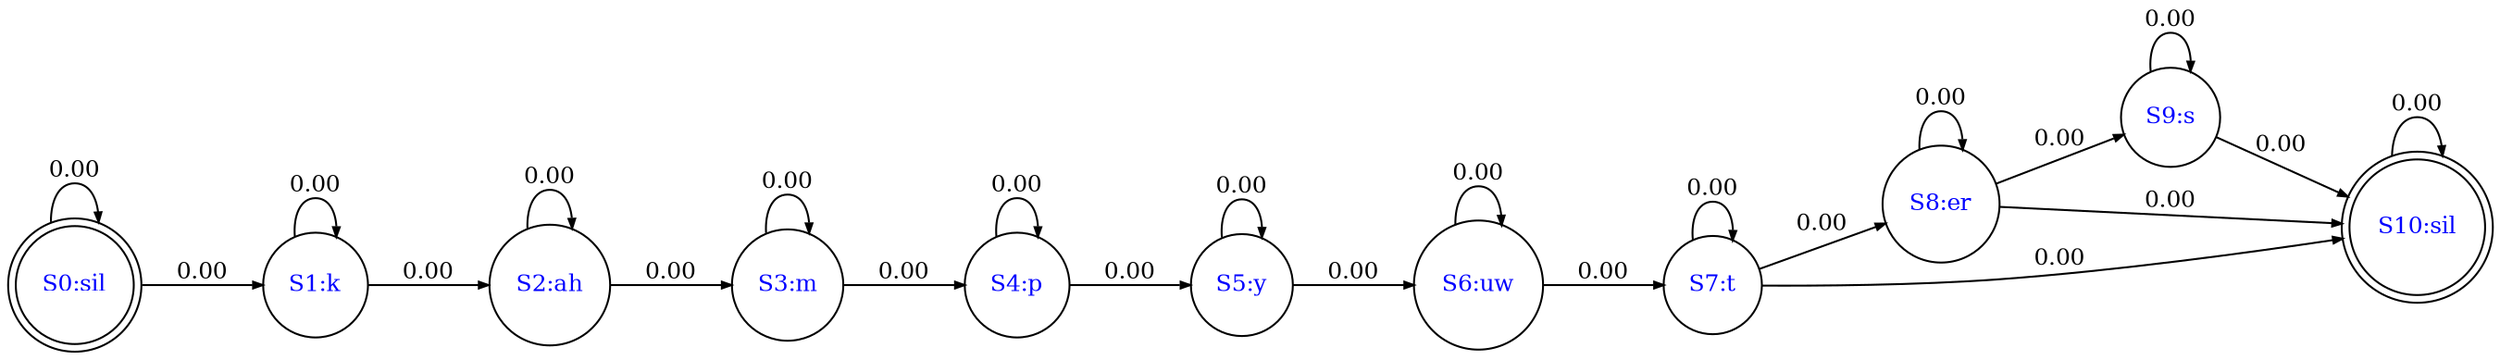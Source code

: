 digraph HMM {
	rank=same rankdir=LR size=20 splines=true
	node [fillcolor=blue fontcolor=blue fontsize=12 group=base shape=circle]
	edge [arrowsize=0.5 fontsize=12]
	S1 [label="S1:k"]
	S2 [label="S2:ah"]
	S3 [label="S3:m"]
	S4 [label="S4:p"]
	S5 [label="S5:y"]
	S6 [label="S6:uw"]
	S7 [label="S7:t"]
	S8 [label="S8:er"]
	S9 [label="S9:s"]
	node [shape=doublecircle]
	S0 [label="S0:sil"]
	S10 [label="S10:sil"]
	S0 -> S0 [label=0.00]
	S0 -> S1 [label=0.00]
	S1 -> S1 [label=0.00]
	S1 -> S2 [label=0.00]
	S2 -> S2 [label=0.00]
	S2 -> S3 [label=0.00]
	S3 -> S3 [label=0.00]
	S3 -> S4 [label=0.00]
	S4 -> S4 [label=0.00]
	S4 -> S5 [label=0.00]
	S5 -> S5 [label=0.00]
	S5 -> S6 [label=0.00]
	S6 -> S6 [label=0.00]
	S6 -> S7 [label=0.00]
	S7 -> S7 [label=0.00]
	S7 -> S8 [label=0.00]
	S7 -> S10 [label=0.00]
	S8 -> S8 [label=0.00]
	S8 -> S9 [label=0.00]
	S8 -> S10 [label=0.00]
	S9 -> S9 [label=0.00]
	S9 -> S10 [label=0.00]
	S10 -> S10 [label=0.00]
}
